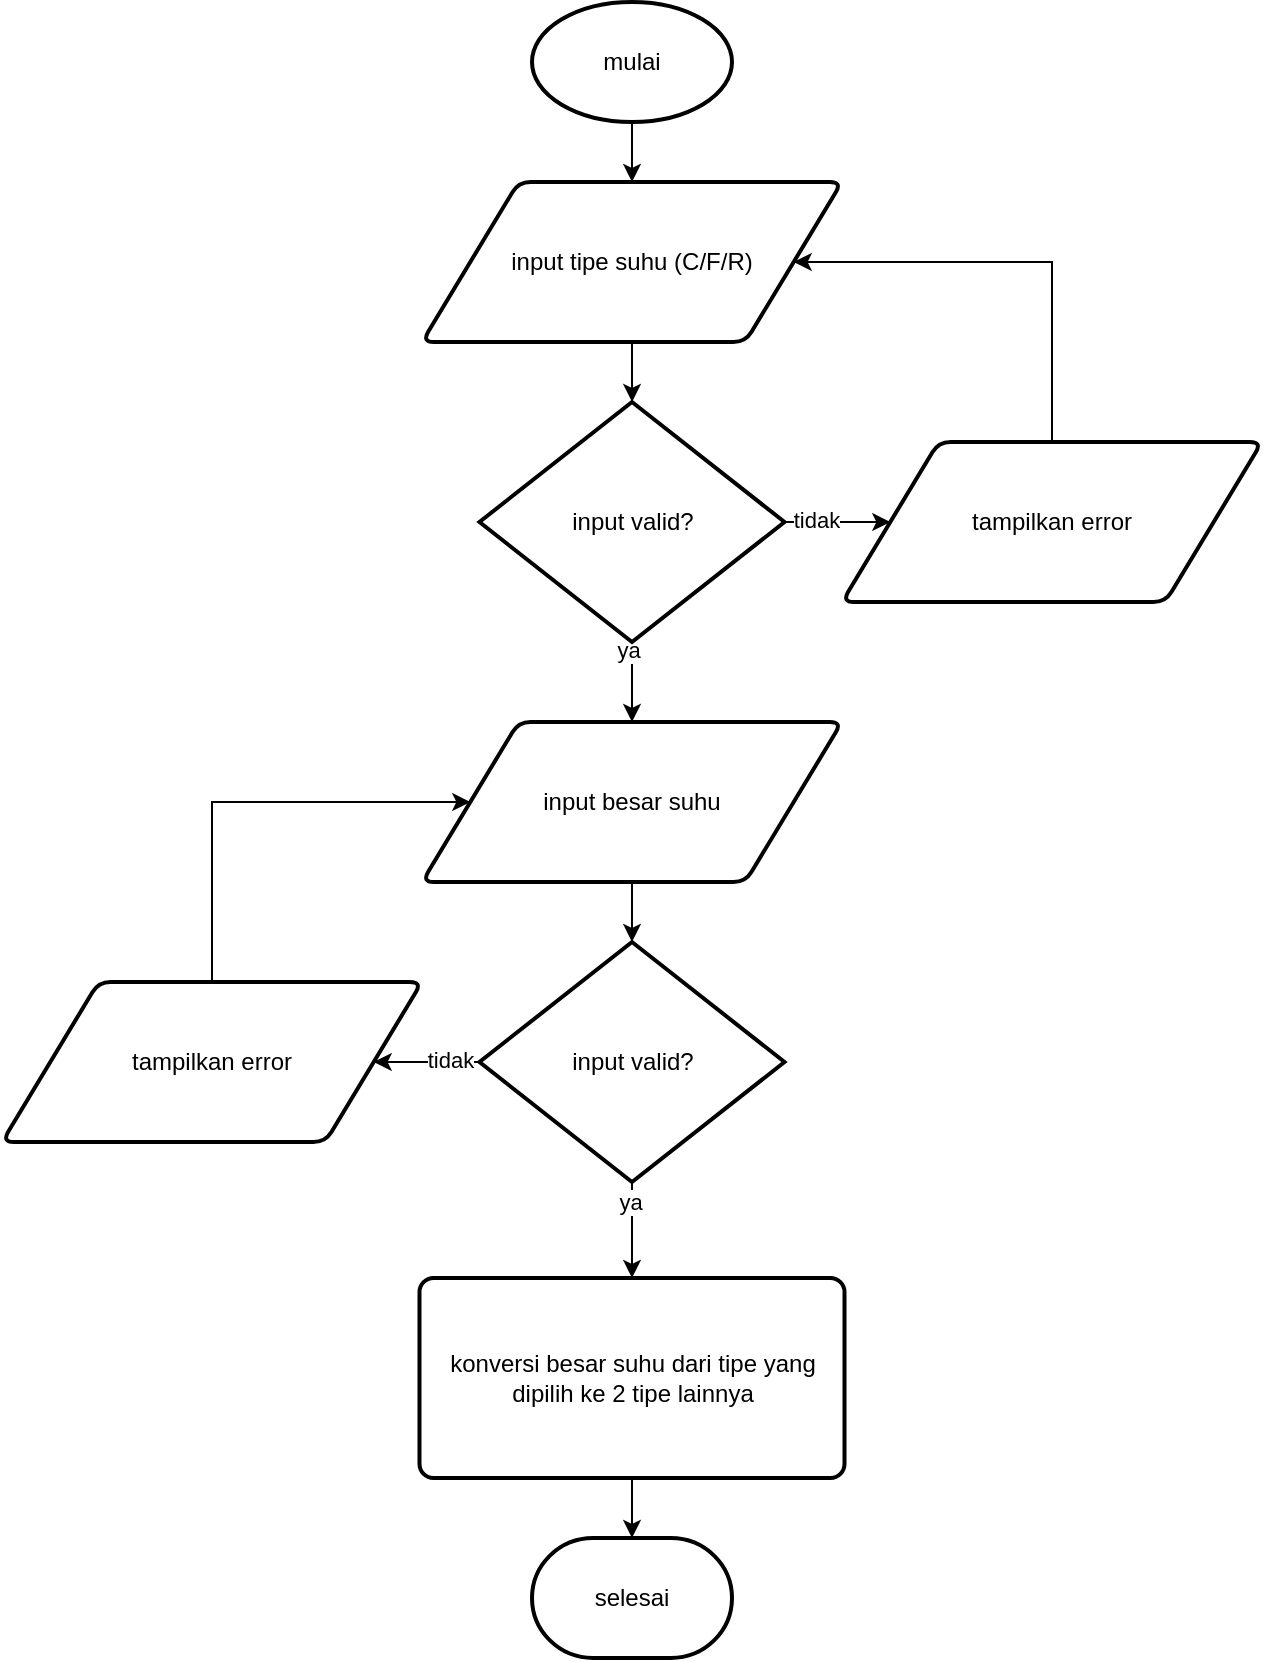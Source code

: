 <mxfile version="24.7.16">
  <diagram name="Page-1" id="YSIqHscNhalK-8ClSLbv">
    <mxGraphModel dx="2232" dy="1809" grid="1" gridSize="10" guides="1" tooltips="1" connect="1" arrows="1" fold="1" page="1" pageScale="1" pageWidth="1100" pageHeight="850" math="0" shadow="0">
      <root>
        <mxCell id="0" />
        <mxCell id="1" parent="0" />
        <mxCell id="7KRF1BNg7fsD9--3dx0U-13" style="edgeStyle=orthogonalEdgeStyle;rounded=0;orthogonalLoop=1;jettySize=auto;html=1;exitX=0.5;exitY=1;exitDx=0;exitDy=0;exitPerimeter=0;" parent="1" source="7KRF1BNg7fsD9--3dx0U-1" target="7KRF1BNg7fsD9--3dx0U-2" edge="1">
          <mxGeometry relative="1" as="geometry" />
        </mxCell>
        <mxCell id="7KRF1BNg7fsD9--3dx0U-1" value="mulai" style="strokeWidth=2;html=1;shape=mxgraph.flowchart.start_1;whiteSpace=wrap;" parent="1" vertex="1">
          <mxGeometry x="430" width="100" height="60" as="geometry" />
        </mxCell>
        <mxCell id="7KRF1BNg7fsD9--3dx0U-14" style="edgeStyle=orthogonalEdgeStyle;rounded=0;orthogonalLoop=1;jettySize=auto;html=1;exitX=0.5;exitY=1;exitDx=0;exitDy=0;" parent="1" source="7KRF1BNg7fsD9--3dx0U-2" target="7KRF1BNg7fsD9--3dx0U-4" edge="1">
          <mxGeometry relative="1" as="geometry" />
        </mxCell>
        <mxCell id="7KRF1BNg7fsD9--3dx0U-2" value="input tipe suhu (C/F/R)" style="shape=parallelogram;html=1;strokeWidth=2;perimeter=parallelogramPerimeter;whiteSpace=wrap;rounded=1;arcSize=12;size=0.23;" parent="1" vertex="1">
          <mxGeometry x="375" y="90" width="210" height="80" as="geometry" />
        </mxCell>
        <mxCell id="7KRF1BNg7fsD9--3dx0U-15" style="edgeStyle=orthogonalEdgeStyle;rounded=0;orthogonalLoop=1;jettySize=auto;html=1;exitX=1;exitY=0.5;exitDx=0;exitDy=0;exitPerimeter=0;" parent="1" source="7KRF1BNg7fsD9--3dx0U-4" target="7KRF1BNg7fsD9--3dx0U-6" edge="1">
          <mxGeometry relative="1" as="geometry" />
        </mxCell>
        <mxCell id="iDi4sHR51zk4APdvYFPr-1" value="tidak" style="edgeLabel;html=1;align=center;verticalAlign=middle;resizable=0;points=[];" vertex="1" connectable="0" parent="7KRF1BNg7fsD9--3dx0U-15">
          <mxGeometry x="0.006" y="1" relative="1" as="geometry">
            <mxPoint as="offset" />
          </mxGeometry>
        </mxCell>
        <mxCell id="7KRF1BNg7fsD9--3dx0U-19" style="edgeStyle=orthogonalEdgeStyle;rounded=0;orthogonalLoop=1;jettySize=auto;html=1;exitX=0.5;exitY=1;exitDx=0;exitDy=0;exitPerimeter=0;" parent="1" source="7KRF1BNg7fsD9--3dx0U-4" target="7KRF1BNg7fsD9--3dx0U-8" edge="1">
          <mxGeometry relative="1" as="geometry" />
        </mxCell>
        <mxCell id="iDi4sHR51zk4APdvYFPr-8" value="ya" style="edgeLabel;html=1;align=center;verticalAlign=middle;resizable=0;points=[];" vertex="1" connectable="0" parent="7KRF1BNg7fsD9--3dx0U-19">
          <mxGeometry x="-0.812" y="-2" relative="1" as="geometry">
            <mxPoint as="offset" />
          </mxGeometry>
        </mxCell>
        <mxCell id="7KRF1BNg7fsD9--3dx0U-4" value="input valid?" style="strokeWidth=2;html=1;shape=mxgraph.flowchart.decision;whiteSpace=wrap;" parent="1" vertex="1">
          <mxGeometry x="403.75" y="200" width="152.5" height="120" as="geometry" />
        </mxCell>
        <mxCell id="7KRF1BNg7fsD9--3dx0U-31" style="edgeStyle=orthogonalEdgeStyle;rounded=0;orthogonalLoop=1;jettySize=auto;html=1;exitX=0.5;exitY=0;exitDx=0;exitDy=0;entryX=1;entryY=0.5;entryDx=0;entryDy=0;" parent="1" source="7KRF1BNg7fsD9--3dx0U-6" target="7KRF1BNg7fsD9--3dx0U-2" edge="1">
          <mxGeometry relative="1" as="geometry">
            <Array as="points">
              <mxPoint x="690" y="130" />
            </Array>
          </mxGeometry>
        </mxCell>
        <mxCell id="7KRF1BNg7fsD9--3dx0U-6" value="tampilkan error" style="shape=parallelogram;html=1;strokeWidth=2;perimeter=parallelogramPerimeter;whiteSpace=wrap;rounded=1;arcSize=12;size=0.23;" parent="1" vertex="1">
          <mxGeometry x="585" y="220" width="210" height="80" as="geometry" />
        </mxCell>
        <mxCell id="7KRF1BNg7fsD9--3dx0U-22" style="edgeStyle=orthogonalEdgeStyle;rounded=0;orthogonalLoop=1;jettySize=auto;html=1;exitX=0.5;exitY=1;exitDx=0;exitDy=0;" parent="1" source="7KRF1BNg7fsD9--3dx0U-8" edge="1">
          <mxGeometry relative="1" as="geometry">
            <mxPoint x="480" y="470" as="targetPoint" />
          </mxGeometry>
        </mxCell>
        <mxCell id="7KRF1BNg7fsD9--3dx0U-8" value="input besar suhu" style="shape=parallelogram;html=1;strokeWidth=2;perimeter=parallelogramPerimeter;whiteSpace=wrap;rounded=1;arcSize=12;size=0.23;" parent="1" vertex="1">
          <mxGeometry x="375" y="360" width="210" height="80" as="geometry" />
        </mxCell>
        <mxCell id="7KRF1BNg7fsD9--3dx0U-30" style="edgeStyle=orthogonalEdgeStyle;rounded=0;orthogonalLoop=1;jettySize=auto;html=1;exitX=0.5;exitY=0;exitDx=0;exitDy=0;entryX=0;entryY=0.5;entryDx=0;entryDy=0;" parent="1" source="7KRF1BNg7fsD9--3dx0U-10" target="7KRF1BNg7fsD9--3dx0U-8" edge="1">
          <mxGeometry relative="1" as="geometry">
            <Array as="points">
              <mxPoint x="270" y="400" />
            </Array>
          </mxGeometry>
        </mxCell>
        <mxCell id="7KRF1BNg7fsD9--3dx0U-10" value="tampilkan error" style="shape=parallelogram;html=1;strokeWidth=2;perimeter=parallelogramPerimeter;whiteSpace=wrap;rounded=1;arcSize=12;size=0.23;" parent="1" vertex="1">
          <mxGeometry x="165" y="490" width="210" height="80" as="geometry" />
        </mxCell>
        <mxCell id="7KRF1BNg7fsD9--3dx0U-27" style="edgeStyle=orthogonalEdgeStyle;rounded=0;orthogonalLoop=1;jettySize=auto;html=1;exitX=0.5;exitY=1;exitDx=0;exitDy=0;" parent="1" source="7KRF1BNg7fsD9--3dx0U-11" target="7KRF1BNg7fsD9--3dx0U-12" edge="1">
          <mxGeometry relative="1" as="geometry" />
        </mxCell>
        <mxCell id="7KRF1BNg7fsD9--3dx0U-11" value="konversi besar suhu dari tipe yang dipilih ke 2 tipe lainnya" style="rounded=1;whiteSpace=wrap;html=1;absoluteArcSize=1;arcSize=14;strokeWidth=2;" parent="1" vertex="1">
          <mxGeometry x="373.75" y="638" width="212.5" height="100" as="geometry" />
        </mxCell>
        <mxCell id="7KRF1BNg7fsD9--3dx0U-12" value="selesai" style="strokeWidth=2;html=1;shape=mxgraph.flowchart.terminator;whiteSpace=wrap;" parent="1" vertex="1">
          <mxGeometry x="430" y="768" width="100" height="60" as="geometry" />
        </mxCell>
        <mxCell id="7KRF1BNg7fsD9--3dx0U-34" style="edgeStyle=orthogonalEdgeStyle;rounded=0;orthogonalLoop=1;jettySize=auto;html=1;exitX=0.5;exitY=1;exitDx=0;exitDy=0;exitPerimeter=0;entryX=0.5;entryY=0;entryDx=0;entryDy=0;" parent="1" source="7KRF1BNg7fsD9--3dx0U-33" target="7KRF1BNg7fsD9--3dx0U-11" edge="1">
          <mxGeometry relative="1" as="geometry" />
        </mxCell>
        <mxCell id="iDi4sHR51zk4APdvYFPr-3" value="ya" style="edgeLabel;html=1;align=center;verticalAlign=middle;resizable=0;points=[];" vertex="1" connectable="0" parent="7KRF1BNg7fsD9--3dx0U-34">
          <mxGeometry x="-0.6" y="-1" relative="1" as="geometry">
            <mxPoint as="offset" />
          </mxGeometry>
        </mxCell>
        <mxCell id="7KRF1BNg7fsD9--3dx0U-35" style="edgeStyle=orthogonalEdgeStyle;rounded=0;orthogonalLoop=1;jettySize=auto;html=1;exitX=0;exitY=0.5;exitDx=0;exitDy=0;exitPerimeter=0;" parent="1" source="7KRF1BNg7fsD9--3dx0U-33" target="7KRF1BNg7fsD9--3dx0U-10" edge="1">
          <mxGeometry relative="1" as="geometry" />
        </mxCell>
        <mxCell id="iDi4sHR51zk4APdvYFPr-4" value="tidak" style="edgeLabel;html=1;align=center;verticalAlign=middle;resizable=0;points=[];" vertex="1" connectable="0" parent="7KRF1BNg7fsD9--3dx0U-35">
          <mxGeometry x="-0.349" y="1" relative="1" as="geometry">
            <mxPoint as="offset" />
          </mxGeometry>
        </mxCell>
        <mxCell id="7KRF1BNg7fsD9--3dx0U-33" value="input valid?" style="strokeWidth=2;html=1;shape=mxgraph.flowchart.decision;whiteSpace=wrap;" parent="1" vertex="1">
          <mxGeometry x="403.75" y="470" width="152.5" height="120" as="geometry" />
        </mxCell>
      </root>
    </mxGraphModel>
  </diagram>
</mxfile>
